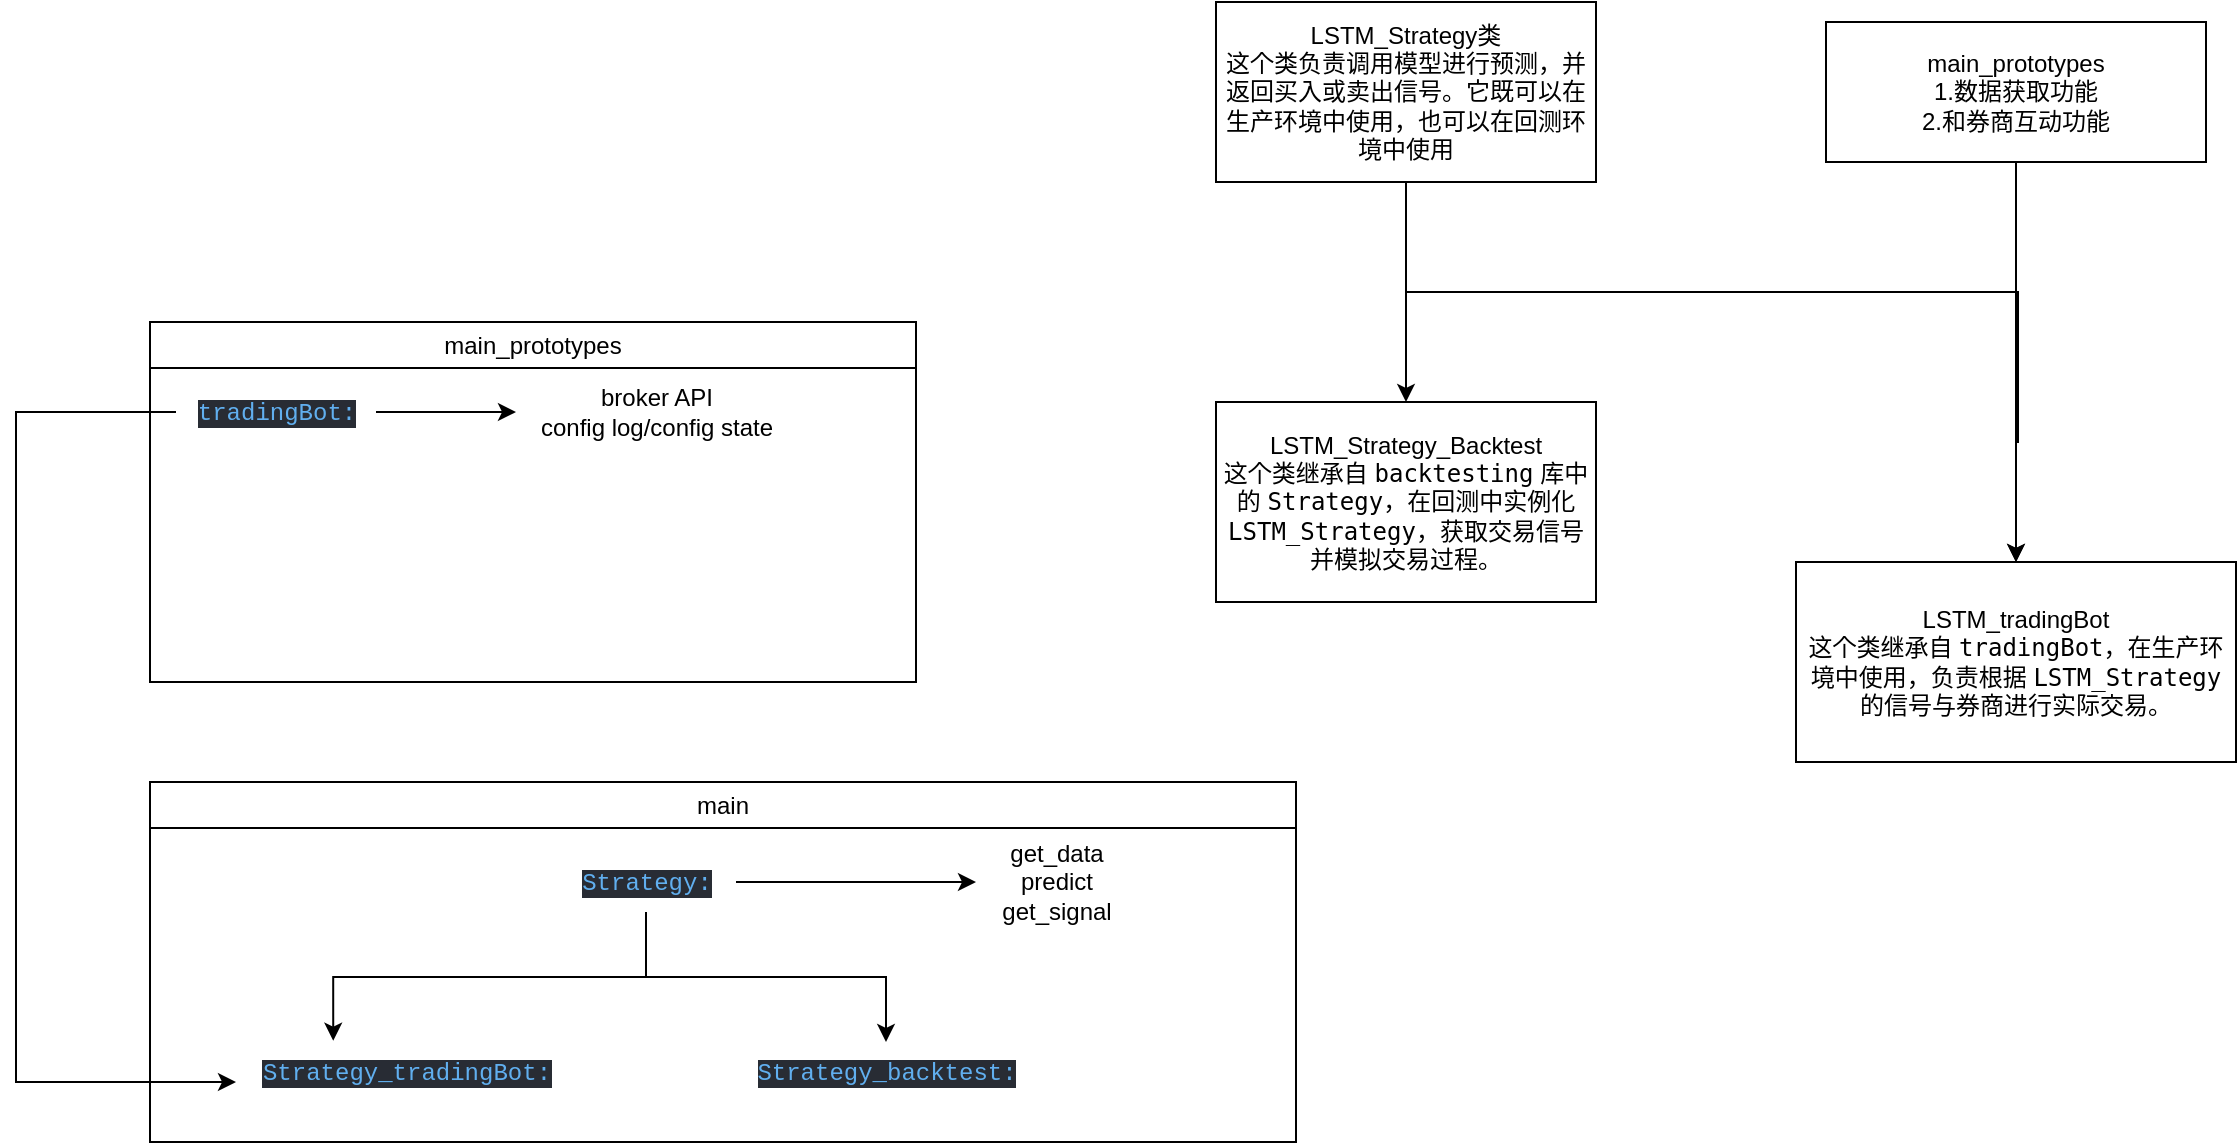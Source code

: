 <mxfile version="24.7.7">
  <diagram name="Page-1" id="sEoU5FrCR8CX6Tnhi4PU">
    <mxGraphModel dx="1760" dy="677" grid="1" gridSize="10" guides="1" tooltips="1" connect="1" arrows="1" fold="1" page="1" pageScale="1" pageWidth="827" pageHeight="1169" math="0" shadow="0">
      <root>
        <mxCell id="0" />
        <mxCell id="1" parent="0" />
        <mxCell id="t5NFKd32QJ181u4A3Eui-7" style="edgeStyle=orthogonalEdgeStyle;rounded=0;orthogonalLoop=1;jettySize=auto;html=1;exitX=0.5;exitY=1;exitDx=0;exitDy=0;entryX=0.5;entryY=0;entryDx=0;entryDy=0;" parent="1" source="t5NFKd32QJ181u4A3Eui-1" target="t5NFKd32QJ181u4A3Eui-8" edge="1">
          <mxGeometry relative="1" as="geometry">
            <mxPoint x="490" y="270" as="targetPoint" />
          </mxGeometry>
        </mxCell>
        <mxCell id="t5NFKd32QJ181u4A3Eui-1" value="main_prototypes&lt;div&gt;1.数据获取功能&lt;/div&gt;&lt;div&gt;2.和券商互动功能&lt;/div&gt;" style="rounded=0;whiteSpace=wrap;html=1;" parent="1" vertex="1">
          <mxGeometry x="355" y="80" width="190" height="70" as="geometry" />
        </mxCell>
        <mxCell id="t5NFKd32QJ181u4A3Eui-2" value="&lt;div&gt;LSTM_Strategy_Backtest&lt;/div&gt;&lt;div&gt;这个类继承自 &lt;code&gt;backtesting&lt;/code&gt; 库中的 &lt;code&gt;Strategy&lt;/code&gt;，在回测中实例化 &lt;code&gt;LSTM_Strategy&lt;/code&gt;，获取交易信号并模拟交易过程。&lt;br&gt;&lt;/div&gt;" style="rounded=0;whiteSpace=wrap;html=1;" parent="1" vertex="1">
          <mxGeometry x="50" y="270" width="190" height="100" as="geometry" />
        </mxCell>
        <mxCell id="t5NFKd32QJ181u4A3Eui-4" style="edgeStyle=orthogonalEdgeStyle;rounded=0;orthogonalLoop=1;jettySize=auto;html=1;exitX=0.5;exitY=1;exitDx=0;exitDy=0;entryX=0.5;entryY=0;entryDx=0;entryDy=0;" parent="1" source="t5NFKd32QJ181u4A3Eui-3" target="t5NFKd32QJ181u4A3Eui-2" edge="1">
          <mxGeometry relative="1" as="geometry" />
        </mxCell>
        <mxCell id="t5NFKd32QJ181u4A3Eui-6" style="edgeStyle=orthogonalEdgeStyle;rounded=0;orthogonalLoop=1;jettySize=auto;html=1;exitX=0.5;exitY=1;exitDx=0;exitDy=0;entryX=0.5;entryY=0;entryDx=0;entryDy=0;" parent="1" source="t5NFKd32QJ181u4A3Eui-3" target="t5NFKd32QJ181u4A3Eui-8" edge="1">
          <mxGeometry relative="1" as="geometry">
            <mxPoint x="450" y="270" as="targetPoint" />
            <Array as="points">
              <mxPoint x="145" y="215" />
              <mxPoint x="451" y="215" />
              <mxPoint x="451" y="290" />
            </Array>
          </mxGeometry>
        </mxCell>
        <mxCell id="t5NFKd32QJ181u4A3Eui-3" value="&lt;div&gt;&lt;span style=&quot;background-color: initial;&quot;&gt;LSTM_Strategy&lt;/span&gt;类&lt;/div&gt;&lt;div&gt;这个类负责调用模型进行预测，并返回买入或卖出信号。它既可以在生产环境中使用，也可以在回测环境中使用&lt;br&gt;&lt;/div&gt;" style="rounded=0;whiteSpace=wrap;html=1;" parent="1" vertex="1">
          <mxGeometry x="50" y="70" width="190" height="90" as="geometry" />
        </mxCell>
        <mxCell id="t5NFKd32QJ181u4A3Eui-8" value="LSTM_tradingBot&lt;div&gt;这个类继承自 &lt;code&gt;tradingBot&lt;/code&gt;，在生产环境中使用，负责根据 &lt;code&gt;LSTM_Strategy&lt;/code&gt; 的信号与券商进行实际交易。&lt;br&gt;&lt;/div&gt;" style="rounded=0;whiteSpace=wrap;html=1;" parent="1" vertex="1">
          <mxGeometry x="340" y="350" width="220" height="100" as="geometry" />
        </mxCell>
        <mxCell id="yApQz5SkaK6oBVA3V2_4-6" value="&lt;span style=&quot;font-weight: 400;&quot;&gt;main_prototypes&lt;/span&gt;" style="swimlane;whiteSpace=wrap;html=1;" vertex="1" parent="1">
          <mxGeometry x="-483" y="230" width="383" height="180" as="geometry">
            <mxRectangle x="-380" y="300" width="140" height="30" as="alternateBounds" />
          </mxGeometry>
        </mxCell>
        <mxCell id="yApQz5SkaK6oBVA3V2_4-14" value="" style="edgeStyle=orthogonalEdgeStyle;rounded=0;orthogonalLoop=1;jettySize=auto;html=1;" edge="1" parent="yApQz5SkaK6oBVA3V2_4-6" source="yApQz5SkaK6oBVA3V2_4-7" target="yApQz5SkaK6oBVA3V2_4-13">
          <mxGeometry relative="1" as="geometry" />
        </mxCell>
        <mxCell id="yApQz5SkaK6oBVA3V2_4-7" value="&lt;span style=&quot;color: rgb(97, 175, 239); background-color: rgb(40, 44, 52); font-family: Menlo, Monaco, &amp;quot;Courier New&amp;quot;, monospace; white-space-collapse: preserve;&quot;&gt;tradingBot:&lt;/span&gt;" style="text;html=1;align=center;verticalAlign=middle;resizable=0;points=[];autosize=1;strokeColor=none;fillColor=none;" vertex="1" parent="yApQz5SkaK6oBVA3V2_4-6">
          <mxGeometry x="13" y="30" width="100" height="30" as="geometry" />
        </mxCell>
        <mxCell id="yApQz5SkaK6oBVA3V2_4-13" value="broker API&lt;div&gt;config log/config state&lt;/div&gt;" style="text;html=1;align=center;verticalAlign=middle;resizable=0;points=[];autosize=1;strokeColor=none;fillColor=none;" vertex="1" parent="yApQz5SkaK6oBVA3V2_4-6">
          <mxGeometry x="183" y="25" width="140" height="40" as="geometry" />
        </mxCell>
        <mxCell id="yApQz5SkaK6oBVA3V2_4-15" value="&lt;span style=&quot;font-weight: 400;&quot;&gt;main&lt;/span&gt;" style="swimlane;whiteSpace=wrap;html=1;" vertex="1" parent="1">
          <mxGeometry x="-483" y="460" width="573" height="180" as="geometry">
            <mxRectangle x="-380" y="300" width="140" height="30" as="alternateBounds" />
          </mxGeometry>
        </mxCell>
        <mxCell id="yApQz5SkaK6oBVA3V2_4-31" value="" style="edgeStyle=orthogonalEdgeStyle;rounded=0;orthogonalLoop=1;jettySize=auto;html=1;" edge="1" parent="yApQz5SkaK6oBVA3V2_4-15" source="yApQz5SkaK6oBVA3V2_4-17" target="yApQz5SkaK6oBVA3V2_4-30">
          <mxGeometry relative="1" as="geometry" />
        </mxCell>
        <mxCell id="yApQz5SkaK6oBVA3V2_4-32" style="edgeStyle=orthogonalEdgeStyle;rounded=0;orthogonalLoop=1;jettySize=auto;html=1;" edge="1" parent="yApQz5SkaK6oBVA3V2_4-15" source="yApQz5SkaK6oBVA3V2_4-17" target="yApQz5SkaK6oBVA3V2_4-21">
          <mxGeometry relative="1" as="geometry" />
        </mxCell>
        <mxCell id="yApQz5SkaK6oBVA3V2_4-17" value="&lt;span style=&quot;color: rgb(97, 175, 239); background-color: rgb(40, 44, 52); font-family: Menlo, Monaco, &amp;quot;Courier New&amp;quot;, monospace; white-space-collapse: preserve;&quot;&gt;Strategy&lt;/span&gt;&lt;span style=&quot;background-color: rgb(40, 44, 52); color: rgb(97, 175, 239); font-family: Menlo, Monaco, &amp;quot;Courier New&amp;quot;, monospace; white-space-collapse: preserve;&quot;&gt;:&lt;/span&gt;" style="text;html=1;align=center;verticalAlign=middle;resizable=0;points=[];autosize=1;strokeColor=none;fillColor=none;" vertex="1" parent="yApQz5SkaK6oBVA3V2_4-15">
          <mxGeometry x="203" y="35" width="90" height="30" as="geometry" />
        </mxCell>
        <mxCell id="yApQz5SkaK6oBVA3V2_4-20" value="&lt;span style=&quot;color: rgb(97, 175, 239); background-color: rgb(40, 44, 52); font-family: Menlo, Monaco, &amp;quot;Courier New&amp;quot;, monospace; white-space-collapse: preserve;&quot;&gt;Strategy_tradingBot&lt;/span&gt;&lt;span style=&quot;background-color: rgb(40, 44, 52); color: rgb(97, 175, 239); font-family: Menlo, Monaco, &amp;quot;Courier New&amp;quot;, monospace; white-space-collapse: preserve;&quot;&gt;:&lt;/span&gt;" style="text;html=1;align=center;verticalAlign=middle;resizable=0;points=[];autosize=1;strokeColor=none;fillColor=none;" vertex="1" parent="yApQz5SkaK6oBVA3V2_4-15">
          <mxGeometry x="43" y="130" width="170" height="30" as="geometry" />
        </mxCell>
        <mxCell id="yApQz5SkaK6oBVA3V2_4-21" value="&lt;span style=&quot;color: rgb(97, 175, 239); background-color: rgb(40, 44, 52); font-family: Menlo, Monaco, &amp;quot;Courier New&amp;quot;, monospace; white-space-collapse: preserve;&quot;&gt;Strategy_backtest&lt;/span&gt;&lt;span style=&quot;background-color: rgb(40, 44, 52); color: rgb(97, 175, 239); font-family: Menlo, Monaco, &amp;quot;Courier New&amp;quot;, monospace; white-space-collapse: preserve;&quot;&gt;:&lt;/span&gt;" style="text;html=1;align=center;verticalAlign=middle;resizable=0;points=[];autosize=1;strokeColor=none;fillColor=none;" vertex="1" parent="yApQz5SkaK6oBVA3V2_4-15">
          <mxGeometry x="293" y="130" width="150" height="30" as="geometry" />
        </mxCell>
        <mxCell id="yApQz5SkaK6oBVA3V2_4-26" style="edgeStyle=orthogonalEdgeStyle;rounded=0;orthogonalLoop=1;jettySize=auto;html=1;entryX=0.286;entryY=-0.022;entryDx=0;entryDy=0;entryPerimeter=0;" edge="1" parent="yApQz5SkaK6oBVA3V2_4-15" source="yApQz5SkaK6oBVA3V2_4-17" target="yApQz5SkaK6oBVA3V2_4-20">
          <mxGeometry relative="1" as="geometry" />
        </mxCell>
        <mxCell id="yApQz5SkaK6oBVA3V2_4-30" value="&lt;div&gt;get_data&lt;/div&gt;predict&lt;div&gt;get_signal&lt;/div&gt;" style="text;html=1;align=center;verticalAlign=middle;resizable=0;points=[];autosize=1;strokeColor=none;fillColor=none;" vertex="1" parent="yApQz5SkaK6oBVA3V2_4-15">
          <mxGeometry x="413" y="20" width="80" height="60" as="geometry" />
        </mxCell>
        <mxCell id="yApQz5SkaK6oBVA3V2_4-33" style="edgeStyle=orthogonalEdgeStyle;rounded=0;orthogonalLoop=1;jettySize=auto;html=1;entryX=0;entryY=0.667;entryDx=0;entryDy=0;entryPerimeter=0;" edge="1" parent="1" source="yApQz5SkaK6oBVA3V2_4-7" target="yApQz5SkaK6oBVA3V2_4-20">
          <mxGeometry relative="1" as="geometry">
            <Array as="points">
              <mxPoint x="-550" y="275" />
              <mxPoint x="-550" y="610" />
            </Array>
          </mxGeometry>
        </mxCell>
      </root>
    </mxGraphModel>
  </diagram>
</mxfile>
